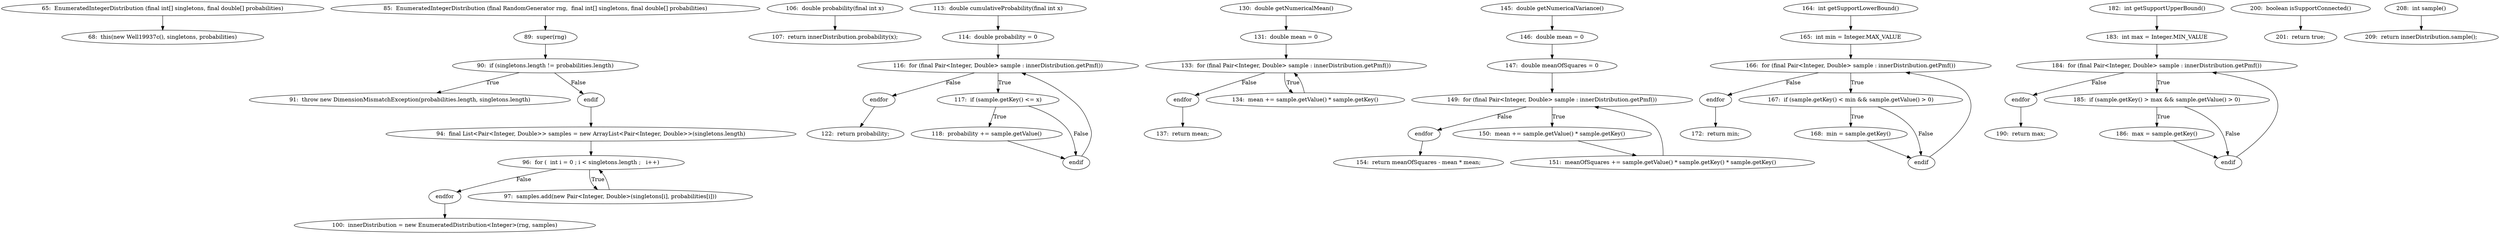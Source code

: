 digraph EnumeratedIntegerDistribution_CFG {
  // graph-vertices
  v1  [label="65:  EnumeratedIntegerDistribution (final int[] singletons, final double[] probabilities)"];
  v2  [label="68:  this(new Well19937c(), singletons, probabilities)"];
  v3  [label="85:  EnumeratedIntegerDistribution (final RandomGenerator rng,  final int[] singletons, final double[] probabilities)"];
  v4  [label="89:  super(rng)"];
  v5  [label="90:  if (singletons.length != probabilities.length)"];
  v6  [label="91:  throw new DimensionMismatchException(probabilities.length, singletons.length)"];
  v7  [label="endif"];
  v8  [label="94:  final List<Pair<Integer, Double>> samples = new ArrayList<Pair<Integer, Double>>(singletons.length)"];
  v9  [label="96:  for (  int i = 0 ; i < singletons.length ;   i++)"];
  v12  [label="endfor"];
  v13  [label="97:  samples.add(new Pair<Integer, Double>(singletons[i], probabilities[i]))"];
  v14  [label="100:  innerDistribution = new EnumeratedDistribution<Integer>(rng, samples)"];
  v15  [label="106:  double probability(final int x)"];
  v16  [label="107:  return innerDistribution.probability(x);"];
  v17  [label="113:  double cumulativeProbability(final int x)"];
  v18  [label="114:  double probability = 0"];
  v19  [label="116:  for (final Pair<Integer, Double> sample : innerDistribution.getPmf())"];
  v20  [label="endfor"];
  v21  [label="117:  if (sample.getKey() <= x)"];
  v22  [label="118:  probability += sample.getValue()"];
  v23  [label="endif"];
  v24  [label="122:  return probability;"];
  v25  [label="130:  double getNumericalMean()"];
  v26  [label="131:  double mean = 0"];
  v27  [label="133:  for (final Pair<Integer, Double> sample : innerDistribution.getPmf())"];
  v28  [label="endfor"];
  v29  [label="134:  mean += sample.getValue() * sample.getKey()"];
  v30  [label="137:  return mean;"];
  v31  [label="145:  double getNumericalVariance()"];
  v32  [label="146:  double mean = 0"];
  v33  [label="147:  double meanOfSquares = 0"];
  v34  [label="149:  for (final Pair<Integer, Double> sample : innerDistribution.getPmf())"];
  v35  [label="endfor"];
  v36  [label="150:  mean += sample.getValue() * sample.getKey()"];
  v37  [label="151:  meanOfSquares += sample.getValue() * sample.getKey() * sample.getKey()"];
  v38  [label="154:  return meanOfSquares - mean * mean;"];
  v39  [label="164:  int getSupportLowerBound()"];
  v40  [label="165:  int min = Integer.MAX_VALUE"];
  v41  [label="166:  for (final Pair<Integer, Double> sample : innerDistribution.getPmf())"];
  v42  [label="endfor"];
  v43  [label="167:  if (sample.getKey() < min && sample.getValue() > 0)"];
  v44  [label="168:  min = sample.getKey()"];
  v45  [label="endif"];
  v46  [label="172:  return min;"];
  v47  [label="182:  int getSupportUpperBound()"];
  v48  [label="183:  int max = Integer.MIN_VALUE"];
  v49  [label="184:  for (final Pair<Integer, Double> sample : innerDistribution.getPmf())"];
  v50  [label="endfor"];
  v51  [label="185:  if (sample.getKey() > max && sample.getValue() > 0)"];
  v52  [label="186:  max = sample.getKey()"];
  v53  [label="endif"];
  v54  [label="190:  return max;"];
  v55  [label="200:  boolean isSupportConnected()"];
  v56  [label="201:  return true;"];
  v57  [label="208:  int sample()"];
  v58  [label="209:  return innerDistribution.sample();"];
  // graph-edges
  v1 -> v2;
  v3 -> v4;
  v4 -> v5;
  v5 -> v6  [label="True"];
  v5 -> v7  [label="False"];
  v7 -> v8;
  v8 -> v9;
  v9 -> v12  [label="False"];
  v9 -> v13  [label="True"];
  v13 -> v9;
  v12 -> v14;
  v15 -> v16;
  v17 -> v18;
  v18 -> v19;
  v19 -> v20  [label="False"];
  v19 -> v21  [label="True"];
  v21 -> v22  [label="True"];
  v22 -> v23;
  v21 -> v23  [label="False"];
  v23 -> v19;
  v20 -> v24;
  v25 -> v26;
  v26 -> v27;
  v27 -> v28  [label="False"];
  v27 -> v29  [label="True"];
  v29 -> v27;
  v28 -> v30;
  v31 -> v32;
  v32 -> v33;
  v33 -> v34;
  v34 -> v35  [label="False"];
  v34 -> v36  [label="True"];
  v36 -> v37;
  v37 -> v34;
  v35 -> v38;
  v39 -> v40;
  v40 -> v41;
  v41 -> v42  [label="False"];
  v41 -> v43  [label="True"];
  v43 -> v44  [label="True"];
  v44 -> v45;
  v43 -> v45  [label="False"];
  v45 -> v41;
  v42 -> v46;
  v47 -> v48;
  v48 -> v49;
  v49 -> v50  [label="False"];
  v49 -> v51  [label="True"];
  v51 -> v52  [label="True"];
  v52 -> v53;
  v51 -> v53  [label="False"];
  v53 -> v49;
  v50 -> v54;
  v55 -> v56;
  v57 -> v58;
  // end-of-graph
}
